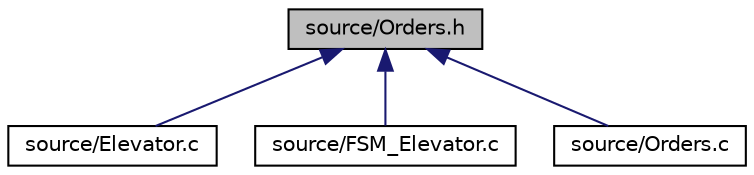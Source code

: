 digraph "source/Orders.h"
{
 // LATEX_PDF_SIZE
  edge [fontname="Helvetica",fontsize="10",labelfontname="Helvetica",labelfontsize="10"];
  node [fontname="Helvetica",fontsize="10",shape=record];
  Node1 [label="source/Orders.h",height=0.2,width=0.4,color="black", fillcolor="grey75", style="filled", fontcolor="black",tooltip="controls and stores which orders to be executed"];
  Node1 -> Node2 [dir="back",color="midnightblue",fontsize="10",style="solid",fontname="Helvetica"];
  Node2 [label="source/Elevator.c",height=0.2,width=0.4,color="black", fillcolor="white", style="filled",URL="$Elevator_8c_source.html",tooltip=" "];
  Node1 -> Node3 [dir="back",color="midnightblue",fontsize="10",style="solid",fontname="Helvetica"];
  Node3 [label="source/FSM_Elevator.c",height=0.2,width=0.4,color="black", fillcolor="white", style="filled",URL="$FSM__Elevator_8c_source.html",tooltip=" "];
  Node1 -> Node4 [dir="back",color="midnightblue",fontsize="10",style="solid",fontname="Helvetica"];
  Node4 [label="source/Orders.c",height=0.2,width=0.4,color="black", fillcolor="white", style="filled",URL="$Orders_8c_source.html",tooltip=" "];
}
